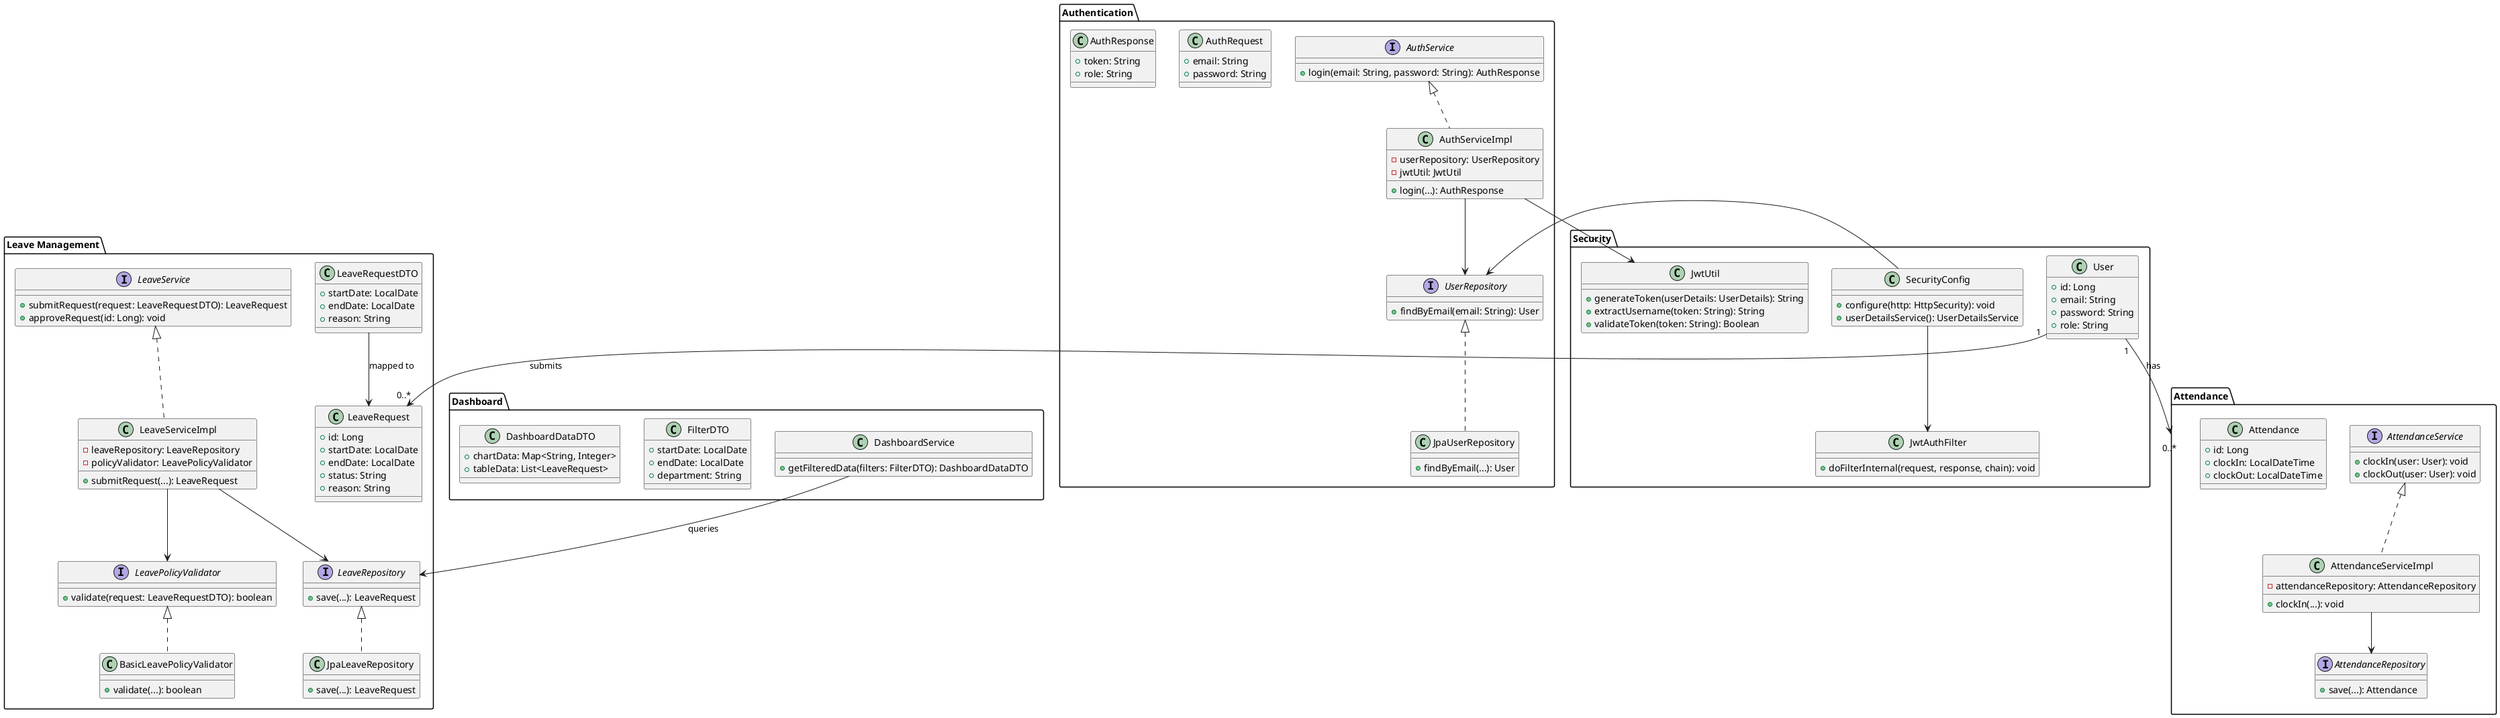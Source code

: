 @startuml
' ####################### PACKAGES #######################
package "Security" {
  class User {
    + id: Long
    + email: String
    + password: String
    + role: String
  }

  class SecurityConfig {
    + configure(http: HttpSecurity): void
    + userDetailsService(): UserDetailsService
  }

  class JwtUtil {
    + generateToken(userDetails: UserDetails): String
    + extractUsername(token: String): String
    + validateToken(token: String): Boolean
  }

  class JwtAuthFilter {
    + doFilterInternal(request, response, chain): void
  }
}

package "Authentication" {
  interface AuthService {
    + login(email: String, password: String): AuthResponse
  }

  class AuthServiceImpl {
    - userRepository: UserRepository
    - jwtUtil: JwtUtil
    + login(...): AuthResponse
  }

  interface UserRepository {
    + findByEmail(email: String): User
  }

  class JpaUserRepository {
    + findByEmail(...): User
  }

  class AuthRequest {
    + email: String
    + password: String
  }

  class AuthResponse {
    + token: String
    + role: String
  }
}

package "Leave Management" {
  class LeaveRequest {
    + id: Long
    + startDate: LocalDate
    + endDate: LocalDate
    + status: String
    + reason: String
  }

  interface LeaveService {
    + submitRequest(request: LeaveRequestDTO): LeaveRequest
    + approveRequest(id: Long): void
  }

  class LeaveServiceImpl {
    - leaveRepository: LeaveRepository
    - policyValidator: LeavePolicyValidator
    + submitRequest(...): LeaveRequest
  }

  interface LeaveRepository {
    + save(...): LeaveRequest
  }

  class JpaLeaveRepository {
    + save(...): LeaveRequest
  }

  interface LeavePolicyValidator {
    + validate(request: LeaveRequestDTO): boolean
  }

  class BasicLeavePolicyValidator {
    + validate(...): boolean
  }

  class LeaveRequestDTO {
    + startDate: LocalDate
    + endDate: LocalDate
    + reason: String
  }
}

package "Attendance" {
  class Attendance {
    + id: Long
    + clockIn: LocalDateTime
    + clockOut: LocalDateTime
  }

  interface AttendanceService {
    + clockIn(user: User): void
    + clockOut(user: User): void
  }

  class AttendanceServiceImpl {
    - attendanceRepository: AttendanceRepository
    + clockIn(...): void
  }

  interface AttendanceRepository {
    + save(...): Attendance
  }
}

package "Dashboard" {
  class DashboardService {
    + getFilteredData(filters: FilterDTO): DashboardDataDTO
  }

  class FilterDTO {
    + startDate: LocalDate
    + endDate: LocalDate
    + department: String
  }

  class DashboardDataDTO {
    + chartData: Map<String, Integer>
    + tableData: List<LeaveRequest>
  }
}

' ####################### RELATIONSHIPS #######################
' Security Layer
AuthServiceImpl .up.|> AuthService
JpaUserRepository .up.|> UserRepository
AuthServiceImpl --> UserRepository
AuthServiceImpl --> JwtUtil
SecurityConfig --> JwtAuthFilter
SecurityConfig --> UserRepository

' Leave Management
LeaveServiceImpl .up.|> LeaveService
JpaLeaveRepository .up.|> LeaveRepository
LeaveServiceImpl --> LeaveRepository
LeaveServiceImpl --> LeavePolicyValidator
BasicLeavePolicyValidator .up.|> LeavePolicyValidator
LeaveRequestDTO --> LeaveRequest : mapped to

' Attendance
AttendanceServiceImpl .up.|> AttendanceService
AttendanceServiceImpl --> AttendanceRepository

' Associations
User "1" --> "0..*" LeaveRequest : submits
User "1" --> "0..*" Attendance : has
DashboardService --> LeaveRepository : queries
@enduml